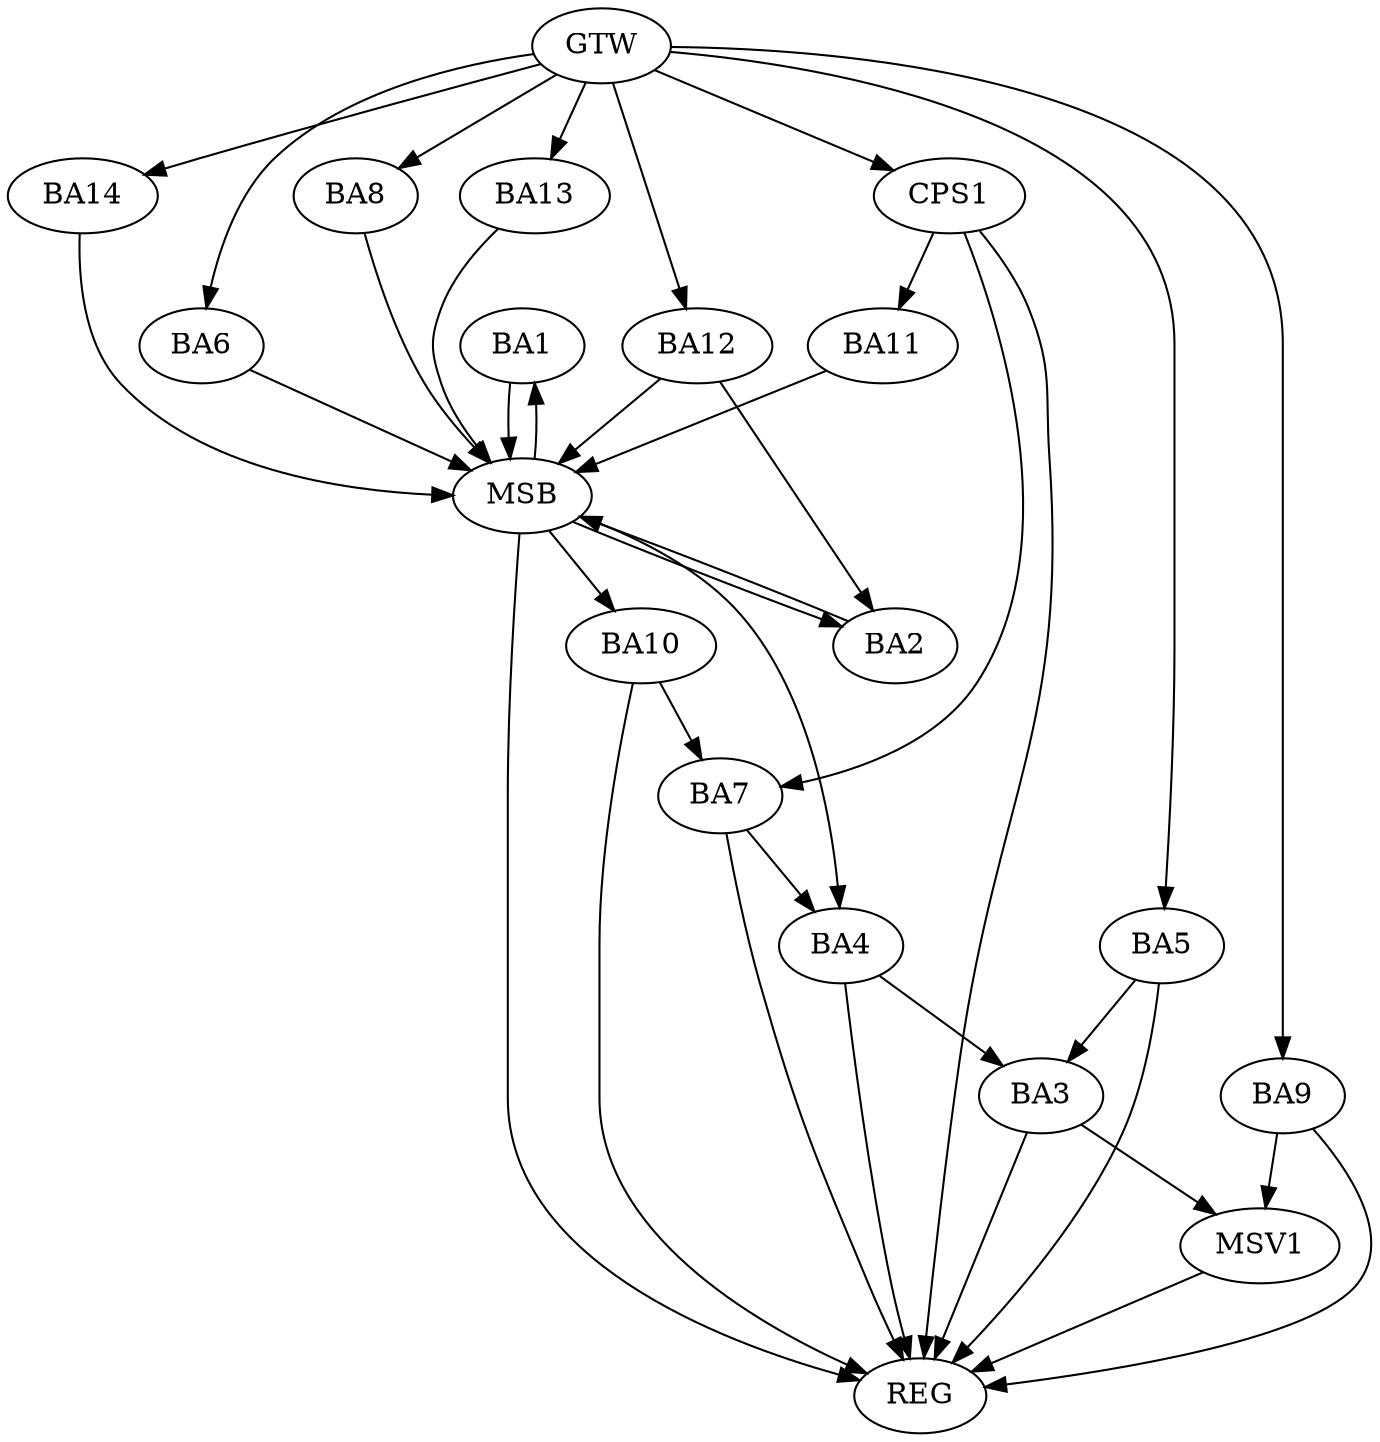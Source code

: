 strict digraph G {
  BA1 [ label="BA1" ];
  BA2 [ label="BA2" ];
  BA3 [ label="BA3" ];
  BA4 [ label="BA4" ];
  BA5 [ label="BA5" ];
  BA6 [ label="BA6" ];
  BA7 [ label="BA7" ];
  BA8 [ label="BA8" ];
  BA9 [ label="BA9" ];
  BA10 [ label="BA10" ];
  BA11 [ label="BA11" ];
  BA12 [ label="BA12" ];
  BA13 [ label="BA13" ];
  BA14 [ label="BA14" ];
  CPS1 [ label="CPS1" ];
  GTW [ label="GTW" ];
  REG [ label="REG" ];
  MSB [ label="MSB" ];
  MSV1 [ label="MSV1" ];
  BA4 -> BA3;
  BA5 -> BA3;
  BA7 -> BA4;
  BA10 -> BA7;
  CPS1 -> BA11;
  CPS1 -> BA7;
  GTW -> BA5;
  GTW -> BA6;
  GTW -> BA8;
  GTW -> BA9;
  GTW -> BA12;
  GTW -> BA13;
  GTW -> BA14;
  GTW -> CPS1;
  BA3 -> REG;
  BA4 -> REG;
  BA5 -> REG;
  BA7 -> REG;
  BA9 -> REG;
  BA10 -> REG;
  CPS1 -> REG;
  BA1 -> MSB;
  MSB -> BA2;
  MSB -> REG;
  BA2 -> MSB;
  MSB -> BA1;
  BA6 -> MSB;
  BA8 -> MSB;
  MSB -> BA4;
  BA11 -> MSB;
  BA12 -> MSB;
  BA13 -> MSB;
  MSB -> BA10;
  BA14 -> MSB;
  BA12 -> BA2;
  BA3 -> MSV1;
  BA9 -> MSV1;
  MSV1 -> REG;
}

